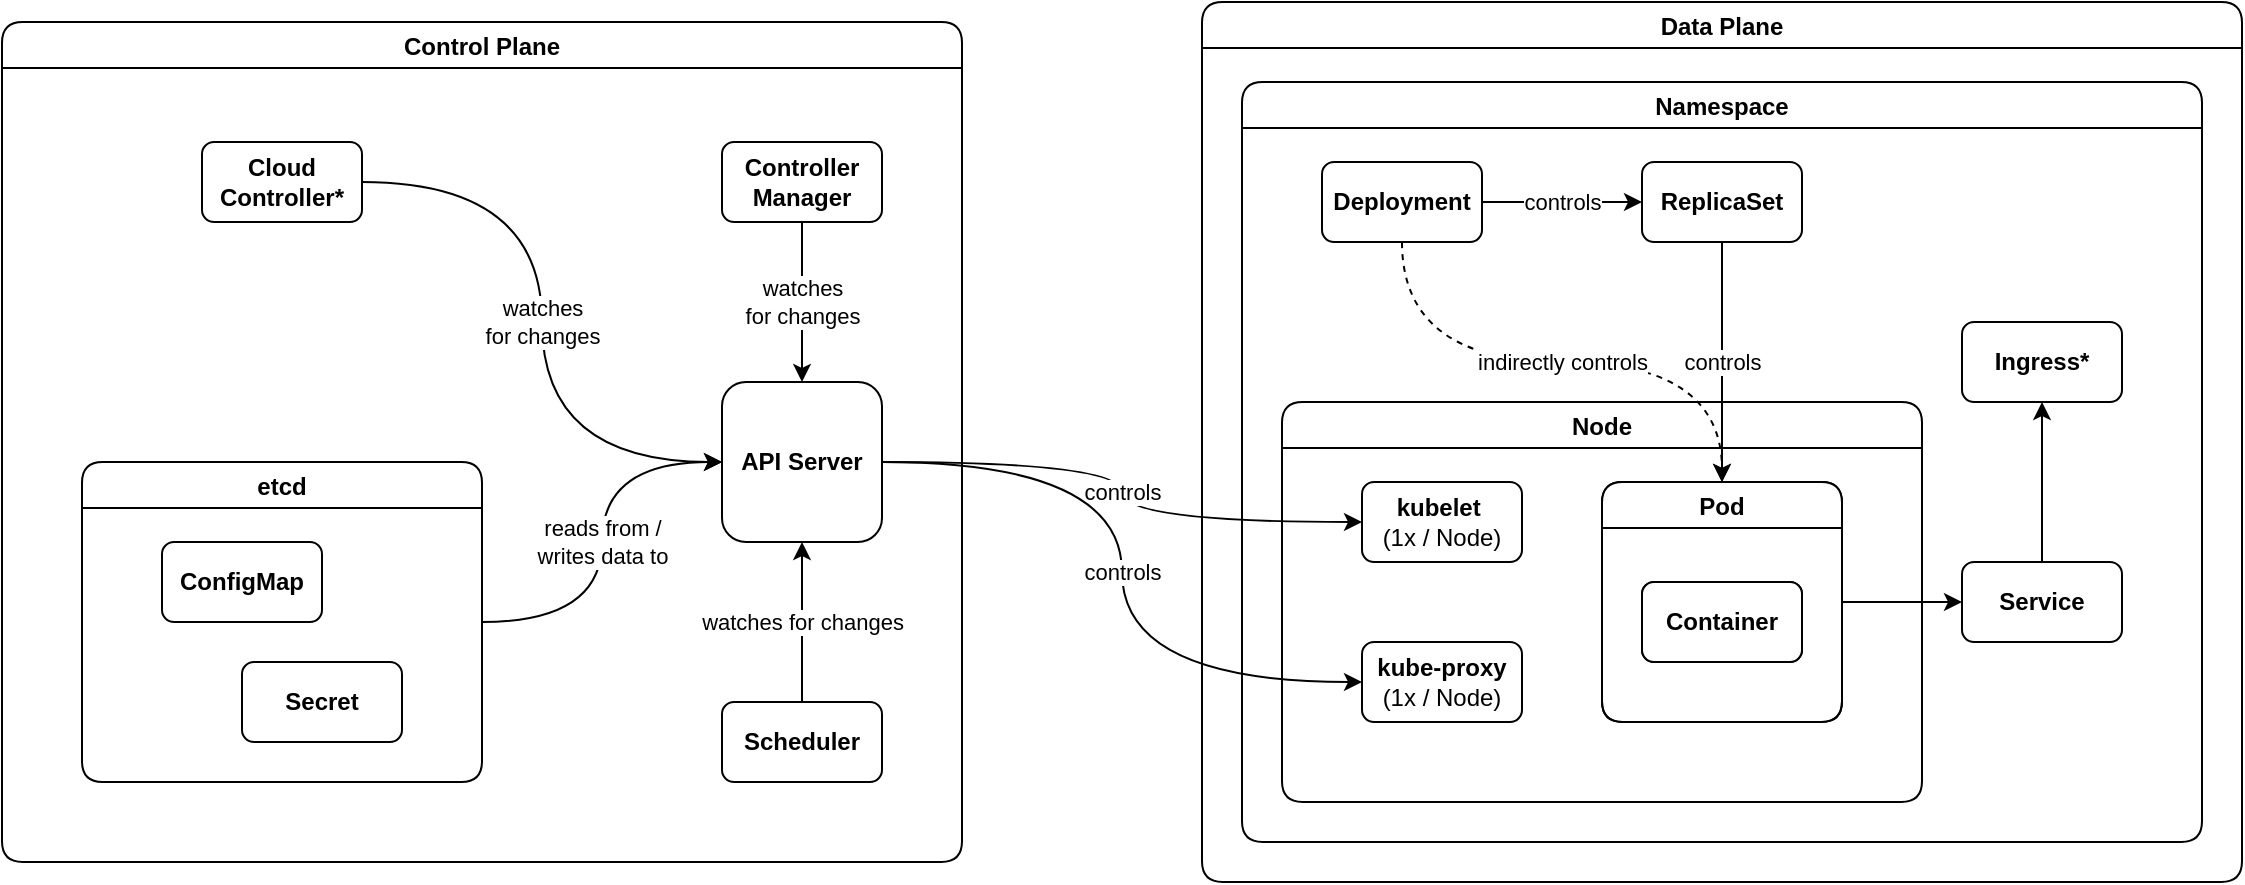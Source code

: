 <mxfile scale="5" border="30">
    <diagram id="vPCKSPUFWRb-9OJNIS15" name="k8s_architecture">
        <mxGraphModel dx="1770" dy="624" grid="1" gridSize="10" guides="1" tooltips="1" connect="1" arrows="1" fold="1" page="1" pageScale="1" pageWidth="850" pageHeight="1100" background="#FFFFFF" math="0" shadow="0">
            <root>
                <mxCell id="0"/>
                <mxCell id="1" parent="0"/>
                <mxCell id="11" value="Node" style="swimlane;rounded=1;startSize=23;container=0;" parent="1" vertex="1">
                    <mxGeometry x="-40" y="200" width="320" height="200" as="geometry"/>
                </mxCell>
                <mxCell id="15" value="Namespace" style="swimlane;rounded=1;container=0;" parent="1" vertex="1">
                    <mxGeometry x="-60" y="40" width="480" height="380" as="geometry"/>
                </mxCell>
                <mxCell id="Z1n4L7d53lUlXm8QZN24-15" value="Data Plane" style="swimlane;rounded=1;container=0;" parent="1" vertex="1">
                    <mxGeometry x="-80" width="520" height="440" as="geometry"/>
                </mxCell>
                <mxCell id="12" value="&lt;b&gt;kubelet&lt;/b&gt;&amp;nbsp;&lt;br&gt;(1x / Node)" style="rounded=1;whiteSpace=wrap;html=1;" parent="Z1n4L7d53lUlXm8QZN24-15" vertex="1">
                    <mxGeometry x="80" y="240" width="80" height="40" as="geometry"/>
                </mxCell>
                <mxCell id="13" value="&lt;b&gt;kube-proxy&lt;br&gt;&lt;/b&gt;(1x / Node)" style="rounded=1;whiteSpace=wrap;html=1;" parent="Z1n4L7d53lUlXm8QZN24-15" vertex="1">
                    <mxGeometry x="80" y="320" width="80" height="40" as="geometry"/>
                </mxCell>
                <mxCell id="6" value="Pod" style="swimlane;rounded=1;" parent="Z1n4L7d53lUlXm8QZN24-15" vertex="1">
                    <mxGeometry x="200" y="240" width="120" height="120" as="geometry">
                        <mxRectangle x="220" y="100" width="130" height="23" as="alternateBounds"/>
                    </mxGeometry>
                </mxCell>
                <mxCell id="JFjtQ3_3fZUOOB4uauIV-20" value="&lt;b&gt;Container&lt;/b&gt;" style="rounded=1;whiteSpace=wrap;html=1;" parent="6" vertex="1">
                    <mxGeometry x="20" y="50" width="80" height="40" as="geometry"/>
                </mxCell>
                <mxCell id="h6zBFYHbi13IkuGyHqoI-14" value="Pod" style="swimlane;rounded=1;container=0;" parent="6" vertex="1">
                    <mxGeometry width="120" height="120" as="geometry">
                        <mxRectangle x="220" y="100" width="130" height="23" as="alternateBounds"/>
                    </mxGeometry>
                </mxCell>
                <mxCell id="h6zBFYHbi13IkuGyHqoI-15" value="&lt;b&gt;Container&lt;/b&gt;" style="rounded=1;whiteSpace=wrap;html=1;" parent="6" vertex="1">
                    <mxGeometry x="20" y="50" width="80" height="40" as="geometry"/>
                </mxCell>
                <mxCell id="pGyoFhFBFUe1yXl2SOhE-15" value="&lt;b&gt;Deployment&lt;/b&gt;" style="rounded=1;whiteSpace=wrap;html=1;" parent="Z1n4L7d53lUlXm8QZN24-15" vertex="1">
                    <mxGeometry x="60" y="80" width="80" height="40" as="geometry"/>
                </mxCell>
                <mxCell id="SLYbQDce96DArOazTJXW-15" value="&lt;span style=&quot;color: rgb(0 , 0 , 0) ; font-family: &amp;#34;helvetica&amp;#34; ; font-size: 11px ; font-style: normal ; font-weight: 400 ; letter-spacing: normal ; text-align: center ; text-indent: 0px ; text-transform: none ; word-spacing: 0px ; background-color: rgb(255 , 255 , 255) ; display: inline ; float: none&quot;&gt;indirectly controls&lt;/span&gt;" style="edgeStyle=orthogonalEdgeStyle;curved=1;html=1;dashed=1;exitX=0.5;exitY=1;exitDx=0;exitDy=0;" edge="1" parent="Z1n4L7d53lUlXm8QZN24-15" source="pGyoFhFBFUe1yXl2SOhE-15" target="h6zBFYHbi13IkuGyHqoI-14">
                    <mxGeometry relative="1" as="geometry">
                        <Array as="points">
                            <mxPoint x="100" y="180"/>
                            <mxPoint x="260" y="180"/>
                        </Array>
                    </mxGeometry>
                </mxCell>
                <mxCell id="pGyoFhFBFUe1yXl2SOhE-14" value="&lt;b&gt;ReplicaSet&lt;/b&gt;" style="rounded=1;whiteSpace=wrap;html=1;" parent="Z1n4L7d53lUlXm8QZN24-15" vertex="1">
                    <mxGeometry x="220" y="80" width="80" height="40" as="geometry"/>
                </mxCell>
                <mxCell id="pGyoFhFBFUe1yXl2SOhE-17" value="controls" style="edgeStyle=orthogonalEdgeStyle;curved=1;html=1;entryX=0;entryY=0.5;entryDx=0;entryDy=0;" parent="Z1n4L7d53lUlXm8QZN24-15" source="pGyoFhFBFUe1yXl2SOhE-15" target="pGyoFhFBFUe1yXl2SOhE-14" edge="1">
                    <mxGeometry relative="1" as="geometry"/>
                </mxCell>
                <mxCell id="SLYbQDce96DArOazTJXW-18" value="controls" style="edgeStyle=orthogonalEdgeStyle;curved=1;html=1;" edge="1" parent="Z1n4L7d53lUlXm8QZN24-15" source="pGyoFhFBFUe1yXl2SOhE-14" target="h6zBFYHbi13IkuGyHqoI-14">
                    <mxGeometry relative="1" as="geometry">
                        <Array as="points">
                            <mxPoint x="260" y="130"/>
                            <mxPoint x="260" y="130"/>
                        </Array>
                    </mxGeometry>
                </mxCell>
                <mxCell id="JFjtQ3_3fZUOOB4uauIV-16" value="&lt;b&gt;Service&lt;/b&gt;" style="rounded=1;whiteSpace=wrap;html=1;" parent="Z1n4L7d53lUlXm8QZN24-15" vertex="1">
                    <mxGeometry x="380" y="280" width="80" height="40" as="geometry"/>
                </mxCell>
                <mxCell id="JFjtQ3_3fZUOOB4uauIV-17" style="edgeStyle=orthogonalEdgeStyle;curved=1;html=1;entryX=0;entryY=0.5;entryDx=0;entryDy=0;" parent="Z1n4L7d53lUlXm8QZN24-15" source="6" target="JFjtQ3_3fZUOOB4uauIV-16" edge="1">
                    <mxGeometry relative="1" as="geometry"/>
                </mxCell>
                <mxCell id="JFjtQ3_3fZUOOB4uauIV-18" value="&lt;b&gt;Ingress*&lt;/b&gt;" style="rounded=1;whiteSpace=wrap;html=1;" parent="Z1n4L7d53lUlXm8QZN24-15" vertex="1">
                    <mxGeometry x="380" y="160" width="80" height="40" as="geometry"/>
                </mxCell>
                <mxCell id="JFjtQ3_3fZUOOB4uauIV-19" style="edgeStyle=orthogonalEdgeStyle;curved=1;html=1;entryX=0.5;entryY=1;entryDx=0;entryDy=0;" parent="Z1n4L7d53lUlXm8QZN24-15" source="JFjtQ3_3fZUOOB4uauIV-16" target="JFjtQ3_3fZUOOB4uauIV-18" edge="1">
                    <mxGeometry relative="1" as="geometry"/>
                </mxCell>
                <mxCell id="KVBD6km7TDQGRYkFGeXN-26" value="Control Plane" style="swimlane;rounded=1;startSize=23;" vertex="1" parent="1">
                    <mxGeometry x="-680" y="10" width="480" height="420" as="geometry"/>
                </mxCell>
                <mxCell id="KVBD6km7TDQGRYkFGeXN-29" value="&lt;span style=&quot;color: rgb(0 , 0 , 0) ; font-family: &amp;#34;helvetica&amp;#34; ; font-size: 11px ; font-style: normal ; font-weight: 400 ; letter-spacing: normal ; text-align: center ; text-indent: 0px ; text-transform: none ; word-spacing: 0px ; background-color: rgb(255 , 255 , 255) ; display: inline ; float: none&quot;&gt;reads from /&lt;/span&gt;&lt;br style=&quot;color: rgb(0 , 0 , 0) ; font-family: &amp;#34;helvetica&amp;#34; ; font-size: 11px ; font-style: normal ; font-weight: 400 ; letter-spacing: normal ; text-align: center ; text-indent: 0px ; text-transform: none ; word-spacing: 0px&quot;&gt;&lt;span style=&quot;color: rgb(0 , 0 , 0) ; font-family: &amp;#34;helvetica&amp;#34; ; font-size: 11px ; font-style: normal ; font-weight: 400 ; letter-spacing: normal ; text-align: center ; text-indent: 0px ; text-transform: none ; word-spacing: 0px ; background-color: rgb(255 , 255 , 255) ; display: inline ; float: none&quot;&gt;writes data to&lt;/span&gt;" style="edgeStyle=orthogonalEdgeStyle;html=1;entryX=0;entryY=0.5;entryDx=0;entryDy=0;curved=1;" edge="1" parent="KVBD6km7TDQGRYkFGeXN-26" source="KVBD6km7TDQGRYkFGeXN-23" target="KVBD6km7TDQGRYkFGeXN-19">
                    <mxGeometry relative="1" as="geometry"/>
                </mxCell>
                <mxCell id="KVBD6km7TDQGRYkFGeXN-23" value="etcd" style="swimlane;rounded=1;startSize=23;" vertex="1" parent="KVBD6km7TDQGRYkFGeXN-26">
                    <mxGeometry x="40" y="220" width="200" height="160" as="geometry"/>
                </mxCell>
                <mxCell id="KVBD6km7TDQGRYkFGeXN-24" value="&lt;b&gt;ConfigMap&lt;/b&gt;" style="rounded=1;whiteSpace=wrap;html=1;" vertex="1" parent="KVBD6km7TDQGRYkFGeXN-23">
                    <mxGeometry x="40" y="40" width="80" height="40" as="geometry"/>
                </mxCell>
                <mxCell id="KVBD6km7TDQGRYkFGeXN-25" value="&lt;b&gt;Secret&lt;/b&gt;" style="rounded=1;whiteSpace=wrap;html=1;" vertex="1" parent="KVBD6km7TDQGRYkFGeXN-23">
                    <mxGeometry x="80" y="100" width="80" height="40" as="geometry"/>
                </mxCell>
                <mxCell id="KVBD6km7TDQGRYkFGeXN-19" value="&lt;b&gt;API Server&lt;/b&gt;" style="rounded=1;whiteSpace=wrap;html=1;" vertex="1" parent="KVBD6km7TDQGRYkFGeXN-26">
                    <mxGeometry x="360" y="180" width="80" height="80" as="geometry"/>
                </mxCell>
                <mxCell id="KVBD6km7TDQGRYkFGeXN-21" value="&lt;b&gt;Controller Manager&lt;/b&gt;" style="rounded=1;whiteSpace=wrap;html=1;" vertex="1" parent="KVBD6km7TDQGRYkFGeXN-26">
                    <mxGeometry x="360" y="60" width="80" height="40" as="geometry"/>
                </mxCell>
                <mxCell id="KVBD6km7TDQGRYkFGeXN-20" value="watches&lt;br&gt;for changes" style="edgeStyle=orthogonalEdgeStyle;curved=1;html=1;entryX=0.5;entryY=0;entryDx=0;entryDy=0;" edge="1" parent="KVBD6km7TDQGRYkFGeXN-26" source="KVBD6km7TDQGRYkFGeXN-21" target="KVBD6km7TDQGRYkFGeXN-19">
                    <mxGeometry relative="1" as="geometry"/>
                </mxCell>
                <mxCell id="KVBD6km7TDQGRYkFGeXN-18" value="&lt;b&gt;Scheduler&lt;br&gt;&lt;/b&gt;" style="rounded=1;whiteSpace=wrap;html=1;" vertex="1" parent="KVBD6km7TDQGRYkFGeXN-26">
                    <mxGeometry x="360" y="340" width="80" height="40" as="geometry"/>
                </mxCell>
                <mxCell id="KVBD6km7TDQGRYkFGeXN-31" value="&lt;span style=&quot;color: rgb(0 , 0 , 0) ; font-family: &amp;#34;helvetica&amp;#34; ; font-size: 11px ; font-style: normal ; font-weight: 400 ; letter-spacing: normal ; text-align: center ; text-indent: 0px ; text-transform: none ; word-spacing: 0px ; background-color: rgb(255 , 255 , 255) ; display: inline ; float: none&quot;&gt;watches&lt;/span&gt;&lt;br style=&quot;color: rgb(0 , 0 , 0) ; font-family: &amp;#34;helvetica&amp;#34; ; font-size: 11px ; font-style: normal ; font-weight: 400 ; letter-spacing: normal ; text-align: center ; text-indent: 0px ; text-transform: none ; word-spacing: 0px&quot;&gt;&lt;span style=&quot;color: rgb(0 , 0 , 0) ; font-family: &amp;#34;helvetica&amp;#34; ; font-size: 11px ; font-style: normal ; font-weight: 400 ; letter-spacing: normal ; text-align: center ; text-indent: 0px ; text-transform: none ; word-spacing: 0px ; background-color: rgb(255 , 255 , 255) ; display: inline ; float: none&quot;&gt;for changes&lt;/span&gt;" style="edgeStyle=orthogonalEdgeStyle;curved=1;html=1;entryX=0;entryY=0.5;entryDx=0;entryDy=0;" edge="1" parent="KVBD6km7TDQGRYkFGeXN-26" source="KVBD6km7TDQGRYkFGeXN-16" target="KVBD6km7TDQGRYkFGeXN-19">
                    <mxGeometry relative="1" as="geometry"/>
                </mxCell>
                <mxCell id="KVBD6km7TDQGRYkFGeXN-16" value="&lt;b&gt;Cloud Controller*&lt;/b&gt;" style="rounded=1;whiteSpace=wrap;html=1;" vertex="1" parent="KVBD6km7TDQGRYkFGeXN-26">
                    <mxGeometry x="100" y="60" width="80" height="40" as="geometry"/>
                </mxCell>
                <mxCell id="KVBD6km7TDQGRYkFGeXN-27" value="&lt;span style=&quot;color: rgb(0 , 0 , 0) ; font-family: &amp;#34;helvetica&amp;#34; ; font-size: 11px ; font-style: normal ; font-weight: 400 ; letter-spacing: normal ; text-align: center ; text-indent: 0px ; text-transform: none ; word-spacing: 0px ; background-color: rgb(255 , 255 , 255) ; display: inline ; float: none&quot;&gt;watches for changes&lt;/span&gt;" style="edgeStyle=none;html=1;" edge="1" parent="1" source="KVBD6km7TDQGRYkFGeXN-18">
                    <mxGeometry relative="1" as="geometry">
                        <mxPoint x="-280" y="270" as="targetPoint"/>
                    </mxGeometry>
                </mxCell>
                <mxCell id="KVBD6km7TDQGRYkFGeXN-33" value="controls" style="edgeStyle=orthogonalEdgeStyle;curved=1;html=1;entryX=0;entryY=0.5;entryDx=0;entryDy=0;" edge="1" parent="1" source="KVBD6km7TDQGRYkFGeXN-19" target="12">
                    <mxGeometry relative="1" as="geometry"/>
                </mxCell>
                <mxCell id="KVBD6km7TDQGRYkFGeXN-34" value="controls" style="edgeStyle=orthogonalEdgeStyle;curved=1;html=1;entryX=0;entryY=0.5;entryDx=0;entryDy=0;" edge="1" parent="1" source="KVBD6km7TDQGRYkFGeXN-19" target="13">
                    <mxGeometry relative="1" as="geometry"/>
                </mxCell>
            </root>
        </mxGraphModel>
    </diagram>
    <diagram id="XbA0uIqEg7AaF9tX0DSb" name="control plane">
        <mxGraphModel dx="2261" dy="624" grid="1" gridSize="10" guides="1" tooltips="1" connect="1" arrows="1" fold="1" page="1" pageScale="1" pageWidth="850" pageHeight="1100" math="0" shadow="0">
            <root>
                <mxCell id="8I_JmRNnupfbHmlrHGWc-0"/>
                <mxCell id="8I_JmRNnupfbHmlrHGWc-1" parent="8I_JmRNnupfbHmlrHGWc-0"/>
                <mxCell id="NnrZnB-4yMqVigNS2OZB-0" value="Control Plane" style="swimlane;rounded=1;startSize=23;" vertex="1" parent="8I_JmRNnupfbHmlrHGWc-1">
                    <mxGeometry x="-680" y="10" width="480" height="420" as="geometry"/>
                </mxCell>
                <mxCell id="NnrZnB-4yMqVigNS2OZB-1" value="&lt;span style=&quot;color: rgb(0 , 0 , 0) ; font-family: &amp;#34;helvetica&amp;#34; ; font-size: 11px ; font-style: normal ; font-weight: 400 ; letter-spacing: normal ; text-align: center ; text-indent: 0px ; text-transform: none ; word-spacing: 0px ; background-color: rgb(255 , 255 , 255) ; display: inline ; float: none&quot;&gt;reads from /&lt;/span&gt;&lt;br style=&quot;color: rgb(0 , 0 , 0) ; font-family: &amp;#34;helvetica&amp;#34; ; font-size: 11px ; font-style: normal ; font-weight: 400 ; letter-spacing: normal ; text-align: center ; text-indent: 0px ; text-transform: none ; word-spacing: 0px&quot;&gt;&lt;span style=&quot;color: rgb(0 , 0 , 0) ; font-family: &amp;#34;helvetica&amp;#34; ; font-size: 11px ; font-style: normal ; font-weight: 400 ; letter-spacing: normal ; text-align: center ; text-indent: 0px ; text-transform: none ; word-spacing: 0px ; background-color: rgb(255 , 255 , 255) ; display: inline ; float: none&quot;&gt;writes data to&lt;/span&gt;" style="edgeStyle=orthogonalEdgeStyle;html=1;entryX=0;entryY=0.5;entryDx=0;entryDy=0;curved=1;" edge="1" parent="NnrZnB-4yMqVigNS2OZB-0" source="NnrZnB-4yMqVigNS2OZB-2" target="NnrZnB-4yMqVigNS2OZB-5">
                    <mxGeometry relative="1" as="geometry"/>
                </mxCell>
                <mxCell id="NnrZnB-4yMqVigNS2OZB-2" value="etcd" style="swimlane;rounded=1;startSize=23;" vertex="1" parent="NnrZnB-4yMqVigNS2OZB-0">
                    <mxGeometry x="40" y="220" width="200" height="160" as="geometry"/>
                </mxCell>
                <mxCell id="NnrZnB-4yMqVigNS2OZB-3" value="&lt;b&gt;ConfigMap&lt;/b&gt;" style="rounded=1;whiteSpace=wrap;html=1;" vertex="1" parent="NnrZnB-4yMqVigNS2OZB-2">
                    <mxGeometry x="40" y="40" width="80" height="40" as="geometry"/>
                </mxCell>
                <mxCell id="NnrZnB-4yMqVigNS2OZB-4" value="&lt;b&gt;Secret&lt;/b&gt;" style="rounded=1;whiteSpace=wrap;html=1;" vertex="1" parent="NnrZnB-4yMqVigNS2OZB-2">
                    <mxGeometry x="80" y="100" width="80" height="40" as="geometry"/>
                </mxCell>
                <mxCell id="NnrZnB-4yMqVigNS2OZB-5" value="&lt;b&gt;API Server&lt;/b&gt;" style="rounded=1;whiteSpace=wrap;html=1;" vertex="1" parent="NnrZnB-4yMqVigNS2OZB-0">
                    <mxGeometry x="360" y="180" width="80" height="80" as="geometry"/>
                </mxCell>
                <mxCell id="NnrZnB-4yMqVigNS2OZB-6" value="&lt;b&gt;Controller Manager&lt;/b&gt;" style="rounded=1;whiteSpace=wrap;html=1;" vertex="1" parent="NnrZnB-4yMqVigNS2OZB-0">
                    <mxGeometry x="360" y="60" width="80" height="40" as="geometry"/>
                </mxCell>
                <mxCell id="NnrZnB-4yMqVigNS2OZB-7" value="watches&lt;br&gt;for changes" style="edgeStyle=orthogonalEdgeStyle;curved=1;html=1;entryX=0.5;entryY=0;entryDx=0;entryDy=0;" edge="1" parent="NnrZnB-4yMqVigNS2OZB-0" source="NnrZnB-4yMqVigNS2OZB-6" target="NnrZnB-4yMqVigNS2OZB-5">
                    <mxGeometry relative="1" as="geometry"/>
                </mxCell>
                <mxCell id="NnrZnB-4yMqVigNS2OZB-8" value="&lt;b&gt;Scheduler&lt;br&gt;&lt;/b&gt;" style="rounded=1;whiteSpace=wrap;html=1;" vertex="1" parent="NnrZnB-4yMqVigNS2OZB-0">
                    <mxGeometry x="360" y="340" width="80" height="40" as="geometry"/>
                </mxCell>
                <mxCell id="NnrZnB-4yMqVigNS2OZB-9" value="&lt;span style=&quot;color: rgb(0 , 0 , 0) ; font-family: &amp;#34;helvetica&amp;#34; ; font-size: 11px ; font-style: normal ; font-weight: 400 ; letter-spacing: normal ; text-align: center ; text-indent: 0px ; text-transform: none ; word-spacing: 0px ; background-color: rgb(255 , 255 , 255) ; display: inline ; float: none&quot;&gt;watches&lt;/span&gt;&lt;br style=&quot;color: rgb(0 , 0 , 0) ; font-family: &amp;#34;helvetica&amp;#34; ; font-size: 11px ; font-style: normal ; font-weight: 400 ; letter-spacing: normal ; text-align: center ; text-indent: 0px ; text-transform: none ; word-spacing: 0px&quot;&gt;&lt;span style=&quot;color: rgb(0 , 0 , 0) ; font-family: &amp;#34;helvetica&amp;#34; ; font-size: 11px ; font-style: normal ; font-weight: 400 ; letter-spacing: normal ; text-align: center ; text-indent: 0px ; text-transform: none ; word-spacing: 0px ; background-color: rgb(255 , 255 , 255) ; display: inline ; float: none&quot;&gt;for changes&lt;/span&gt;" style="edgeStyle=orthogonalEdgeStyle;curved=1;html=1;entryX=0;entryY=0.5;entryDx=0;entryDy=0;" edge="1" parent="NnrZnB-4yMqVigNS2OZB-0" source="NnrZnB-4yMqVigNS2OZB-10" target="NnrZnB-4yMqVigNS2OZB-5">
                    <mxGeometry relative="1" as="geometry"/>
                </mxCell>
                <mxCell id="NnrZnB-4yMqVigNS2OZB-10" value="&lt;b&gt;Cloud Controller*&lt;/b&gt;" style="rounded=1;whiteSpace=wrap;html=1;" vertex="1" parent="NnrZnB-4yMqVigNS2OZB-0">
                    <mxGeometry x="100" y="60" width="80" height="40" as="geometry"/>
                </mxCell>
                <mxCell id="NnrZnB-4yMqVigNS2OZB-11" value="&lt;span style=&quot;color: rgb(0 , 0 , 0) ; font-family: &amp;#34;helvetica&amp;#34; ; font-size: 11px ; font-style: normal ; font-weight: 400 ; letter-spacing: normal ; text-align: center ; text-indent: 0px ; text-transform: none ; word-spacing: 0px ; background-color: rgb(255 , 255 , 255) ; display: inline ; float: none&quot;&gt;watches for changes&lt;/span&gt;" style="edgeStyle=none;html=1;" edge="1" parent="8I_JmRNnupfbHmlrHGWc-1" source="NnrZnB-4yMqVigNS2OZB-8">
                    <mxGeometry relative="1" as="geometry">
                        <mxPoint x="-280" y="270" as="targetPoint"/>
                    </mxGeometry>
                </mxCell>
            </root>
        </mxGraphModel>
    </diagram>
</mxfile>